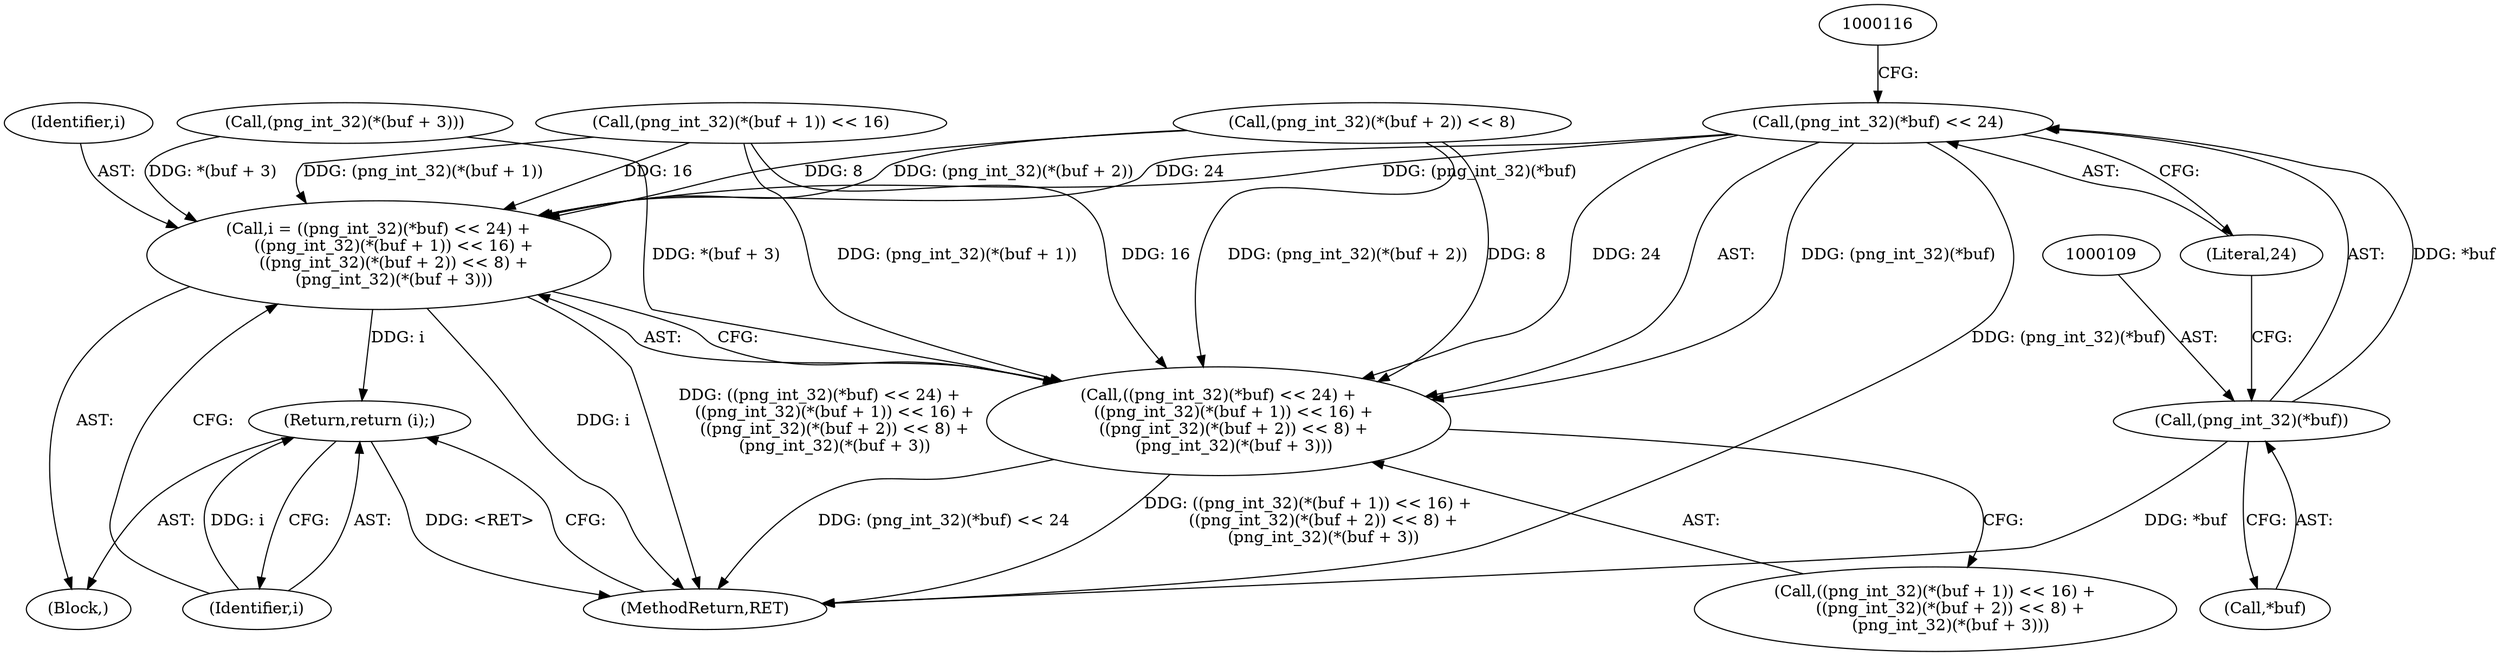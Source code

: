 digraph "1_Chrome_7f3d85b096f66870a15b37c2f40b219b2e292693_11@del" {
"1000107" [label="(Call,(png_int_32)(*buf) << 24)"];
"1000108" [label="(Call,(png_int_32)(*buf))"];
"1000104" [label="(Call,i = ((png_int_32)(*buf) << 24) +\n      ((png_int_32)(*(buf + 1)) << 16) +\n      ((png_int_32)(*(buf + 2)) << 8) +\n      (png_int_32)(*(buf + 3)))"];
"1000137" [label="(Return,return (i);)"];
"1000106" [label="(Call,((png_int_32)(*buf) << 24) +\n      ((png_int_32)(*(buf + 1)) << 16) +\n      ((png_int_32)(*(buf + 2)) << 8) +\n      (png_int_32)(*(buf + 3)))"];
"1000131" [label="(Call,(png_int_32)(*(buf + 3)))"];
"1000102" [label="(Block,)"];
"1000105" [label="(Identifier,i)"];
"1000137" [label="(Return,return (i);)"];
"1000107" [label="(Call,(png_int_32)(*buf) << 24)"];
"1000106" [label="(Call,((png_int_32)(*buf) << 24) +\n      ((png_int_32)(*(buf + 1)) << 16) +\n      ((png_int_32)(*(buf + 2)) << 8) +\n      (png_int_32)(*(buf + 3)))"];
"1000114" [label="(Call,(png_int_32)(*(buf + 1)) << 16)"];
"1000108" [label="(Call,(png_int_32)(*buf))"];
"1000104" [label="(Call,i = ((png_int_32)(*buf) << 24) +\n      ((png_int_32)(*(buf + 1)) << 16) +\n      ((png_int_32)(*(buf + 2)) << 8) +\n      (png_int_32)(*(buf + 3)))"];
"1000138" [label="(Identifier,i)"];
"1000123" [label="(Call,(png_int_32)(*(buf + 2)) << 8)"];
"1000110" [label="(Call,*buf)"];
"1000112" [label="(Literal,24)"];
"1000139" [label="(MethodReturn,RET)"];
"1000113" [label="(Call,((png_int_32)(*(buf + 1)) << 16) +\n      ((png_int_32)(*(buf + 2)) << 8) +\n      (png_int_32)(*(buf + 3)))"];
"1000107" -> "1000106"  [label="AST: "];
"1000107" -> "1000112"  [label="CFG: "];
"1000108" -> "1000107"  [label="AST: "];
"1000112" -> "1000107"  [label="AST: "];
"1000116" -> "1000107"  [label="CFG: "];
"1000107" -> "1000139"  [label="DDG: (png_int_32)(*buf)"];
"1000107" -> "1000104"  [label="DDG: (png_int_32)(*buf)"];
"1000107" -> "1000104"  [label="DDG: 24"];
"1000107" -> "1000106"  [label="DDG: (png_int_32)(*buf)"];
"1000107" -> "1000106"  [label="DDG: 24"];
"1000108" -> "1000107"  [label="DDG: *buf"];
"1000108" -> "1000110"  [label="CFG: "];
"1000109" -> "1000108"  [label="AST: "];
"1000110" -> "1000108"  [label="AST: "];
"1000112" -> "1000108"  [label="CFG: "];
"1000108" -> "1000139"  [label="DDG: *buf"];
"1000104" -> "1000102"  [label="AST: "];
"1000104" -> "1000106"  [label="CFG: "];
"1000105" -> "1000104"  [label="AST: "];
"1000106" -> "1000104"  [label="AST: "];
"1000138" -> "1000104"  [label="CFG: "];
"1000104" -> "1000139"  [label="DDG: i"];
"1000104" -> "1000139"  [label="DDG: ((png_int_32)(*buf) << 24) +\n      ((png_int_32)(*(buf + 1)) << 16) +\n      ((png_int_32)(*(buf + 2)) << 8) +\n      (png_int_32)(*(buf + 3))"];
"1000114" -> "1000104"  [label="DDG: (png_int_32)(*(buf + 1))"];
"1000114" -> "1000104"  [label="DDG: 16"];
"1000123" -> "1000104"  [label="DDG: (png_int_32)(*(buf + 2))"];
"1000123" -> "1000104"  [label="DDG: 8"];
"1000131" -> "1000104"  [label="DDG: *(buf + 3)"];
"1000104" -> "1000137"  [label="DDG: i"];
"1000137" -> "1000102"  [label="AST: "];
"1000137" -> "1000138"  [label="CFG: "];
"1000138" -> "1000137"  [label="AST: "];
"1000139" -> "1000137"  [label="CFG: "];
"1000137" -> "1000139"  [label="DDG: <RET>"];
"1000138" -> "1000137"  [label="DDG: i"];
"1000106" -> "1000113"  [label="CFG: "];
"1000113" -> "1000106"  [label="AST: "];
"1000106" -> "1000139"  [label="DDG: (png_int_32)(*buf) << 24"];
"1000106" -> "1000139"  [label="DDG: ((png_int_32)(*(buf + 1)) << 16) +\n      ((png_int_32)(*(buf + 2)) << 8) +\n      (png_int_32)(*(buf + 3))"];
"1000114" -> "1000106"  [label="DDG: (png_int_32)(*(buf + 1))"];
"1000114" -> "1000106"  [label="DDG: 16"];
"1000123" -> "1000106"  [label="DDG: (png_int_32)(*(buf + 2))"];
"1000123" -> "1000106"  [label="DDG: 8"];
"1000131" -> "1000106"  [label="DDG: *(buf + 3)"];
}
